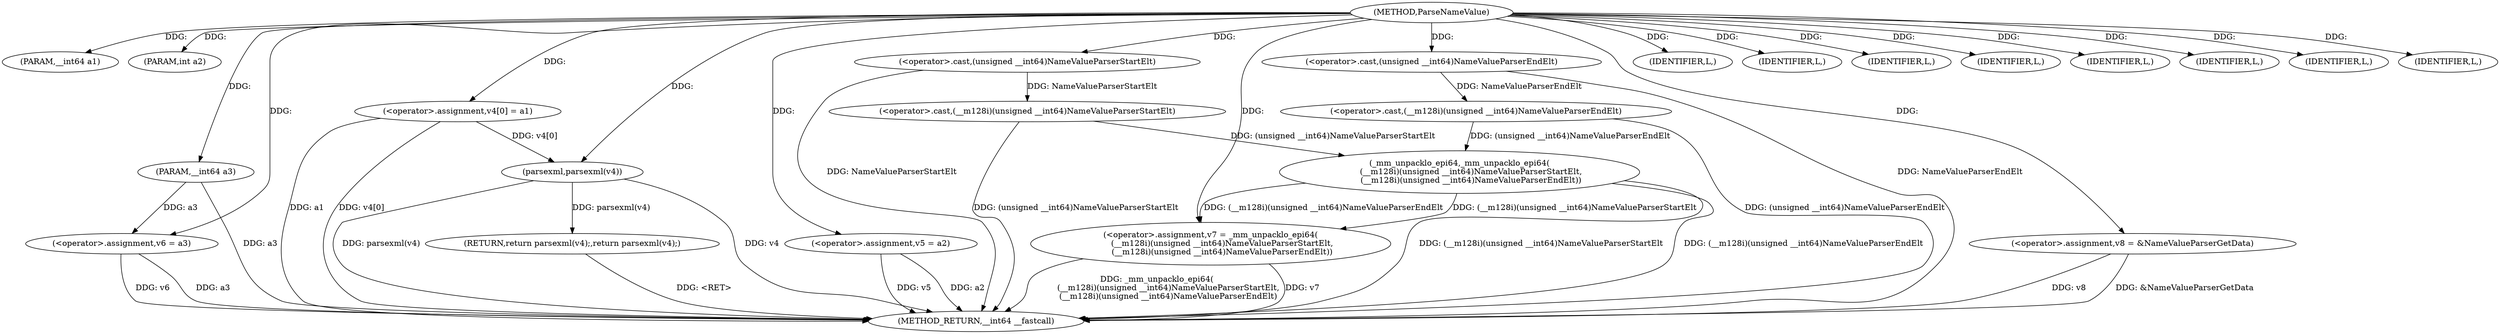 digraph ParseNameValue {  
"1000107" [label = "(METHOD,ParseNameValue)" ]
"1000157" [label = "(METHOD_RETURN,__int64 __fastcall)" ]
"1000108" [label = "(PARAM,__int64 a1)" ]
"1000109" [label = "(PARAM,int a2)" ]
"1000110" [label = "(PARAM,__int64 a3)" ]
"1000118" [label = "(IDENTIFIER,L,)" ]
"1000119" [label = "(IDENTIFIER,L,)" ]
"1000120" [label = "(IDENTIFIER,L,)" ]
"1000121" [label = "(IDENTIFIER,L,)" ]
"1000122" [label = "(IDENTIFIER,L,)" ]
"1000123" [label = "(IDENTIFIER,L,)" ]
"1000124" [label = "(IDENTIFIER,L,)" ]
"1000125" [label = "(<operator>.assignment,v4[0] = a1)" ]
"1000130" [label = "(<operator>.assignment,v5 = a2)" ]
"1000133" [label = "(<operator>.assignment,v6 = a3)" ]
"1000136" [label = "(<operator>.assignment,v7 = _mm_unpacklo_epi64(\n         (__m128i)(unsigned __int64)NameValueParserStartElt,\n         (__m128i)(unsigned __int64)NameValueParserEndElt))" ]
"1000138" [label = "(_mm_unpacklo_epi64,_mm_unpacklo_epi64(\n         (__m128i)(unsigned __int64)NameValueParserStartElt,\n         (__m128i)(unsigned __int64)NameValueParserEndElt))" ]
"1000139" [label = "(<operator>.cast,(__m128i)(unsigned __int64)NameValueParserStartElt)" ]
"1000141" [label = "(<operator>.cast,(unsigned __int64)NameValueParserStartElt)" ]
"1000144" [label = "(<operator>.cast,(__m128i)(unsigned __int64)NameValueParserEndElt)" ]
"1000146" [label = "(<operator>.cast,(unsigned __int64)NameValueParserEndElt)" ]
"1000149" [label = "(<operator>.assignment,v8 = &NameValueParserGetData)" ]
"1000153" [label = "(IDENTIFIER,L,)" ]
"1000154" [label = "(RETURN,return parsexml(v4);,return parsexml(v4);)" ]
"1000155" [label = "(parsexml,parsexml(v4))" ]
  "1000138" -> "1000157"  [ label = "DDG: (__m128i)(unsigned __int64)NameValueParserStartElt"] 
  "1000136" -> "1000157"  [ label = "DDG: _mm_unpacklo_epi64(\n         (__m128i)(unsigned __int64)NameValueParserStartElt,\n         (__m128i)(unsigned __int64)NameValueParserEndElt)"] 
  "1000130" -> "1000157"  [ label = "DDG: v5"] 
  "1000155" -> "1000157"  [ label = "DDG: v4"] 
  "1000125" -> "1000157"  [ label = "DDG: a1"] 
  "1000144" -> "1000157"  [ label = "DDG: (unsigned __int64)NameValueParserEndElt"] 
  "1000138" -> "1000157"  [ label = "DDG: (__m128i)(unsigned __int64)NameValueParserEndElt"] 
  "1000141" -> "1000157"  [ label = "DDG: NameValueParserStartElt"] 
  "1000136" -> "1000157"  [ label = "DDG: v7"] 
  "1000133" -> "1000157"  [ label = "DDG: v6"] 
  "1000110" -> "1000157"  [ label = "DDG: a3"] 
  "1000149" -> "1000157"  [ label = "DDG: v8"] 
  "1000146" -> "1000157"  [ label = "DDG: NameValueParserEndElt"] 
  "1000155" -> "1000157"  [ label = "DDG: parsexml(v4)"] 
  "1000133" -> "1000157"  [ label = "DDG: a3"] 
  "1000139" -> "1000157"  [ label = "DDG: (unsigned __int64)NameValueParserStartElt"] 
  "1000125" -> "1000157"  [ label = "DDG: v4[0]"] 
  "1000149" -> "1000157"  [ label = "DDG: &NameValueParserGetData"] 
  "1000130" -> "1000157"  [ label = "DDG: a2"] 
  "1000154" -> "1000157"  [ label = "DDG: <RET>"] 
  "1000107" -> "1000108"  [ label = "DDG: "] 
  "1000107" -> "1000109"  [ label = "DDG: "] 
  "1000107" -> "1000110"  [ label = "DDG: "] 
  "1000107" -> "1000118"  [ label = "DDG: "] 
  "1000107" -> "1000119"  [ label = "DDG: "] 
  "1000107" -> "1000120"  [ label = "DDG: "] 
  "1000107" -> "1000121"  [ label = "DDG: "] 
  "1000107" -> "1000122"  [ label = "DDG: "] 
  "1000107" -> "1000123"  [ label = "DDG: "] 
  "1000107" -> "1000124"  [ label = "DDG: "] 
  "1000107" -> "1000125"  [ label = "DDG: "] 
  "1000107" -> "1000130"  [ label = "DDG: "] 
  "1000110" -> "1000133"  [ label = "DDG: a3"] 
  "1000107" -> "1000133"  [ label = "DDG: "] 
  "1000138" -> "1000136"  [ label = "DDG: (__m128i)(unsigned __int64)NameValueParserStartElt"] 
  "1000138" -> "1000136"  [ label = "DDG: (__m128i)(unsigned __int64)NameValueParserEndElt"] 
  "1000107" -> "1000136"  [ label = "DDG: "] 
  "1000139" -> "1000138"  [ label = "DDG: (unsigned __int64)NameValueParserStartElt"] 
  "1000141" -> "1000139"  [ label = "DDG: NameValueParserStartElt"] 
  "1000107" -> "1000141"  [ label = "DDG: "] 
  "1000144" -> "1000138"  [ label = "DDG: (unsigned __int64)NameValueParserEndElt"] 
  "1000146" -> "1000144"  [ label = "DDG: NameValueParserEndElt"] 
  "1000107" -> "1000146"  [ label = "DDG: "] 
  "1000107" -> "1000149"  [ label = "DDG: "] 
  "1000107" -> "1000153"  [ label = "DDG: "] 
  "1000155" -> "1000154"  [ label = "DDG: parsexml(v4)"] 
  "1000125" -> "1000155"  [ label = "DDG: v4[0]"] 
  "1000107" -> "1000155"  [ label = "DDG: "] 
}
